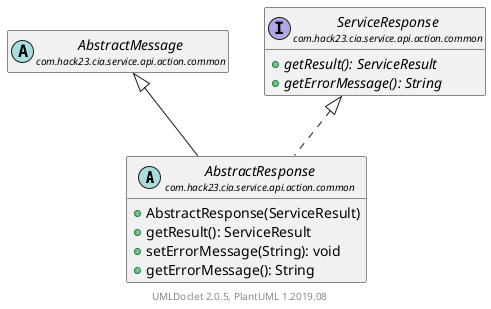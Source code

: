 @startuml
    set namespaceSeparator none
    hide empty fields
    hide empty methods

    abstract class "<size:14>AbstractResponse\n<size:10>com.hack23.cia.service.api.action.common" as com.hack23.cia.service.api.action.common.AbstractResponse [[AbstractResponse.html]] {
        +AbstractResponse(ServiceResult)
        +getResult(): ServiceResult
        +setErrorMessage(String): void
        +getErrorMessage(): String
    }

    abstract class "<size:14>AbstractMessage\n<size:10>com.hack23.cia.service.api.action.common" as com.hack23.cia.service.api.action.common.AbstractMessage [[AbstractMessage.html]]
    interface "<size:14>ServiceResponse\n<size:10>com.hack23.cia.service.api.action.common" as com.hack23.cia.service.api.action.common.ServiceResponse [[ServiceResponse.html]] {
        {abstract} +getResult(): ServiceResult
        {abstract} +getErrorMessage(): String
    }

    com.hack23.cia.service.api.action.common.AbstractMessage <|-- com.hack23.cia.service.api.action.common.AbstractResponse
    com.hack23.cia.service.api.action.common.ServiceResponse <|.. com.hack23.cia.service.api.action.common.AbstractResponse

    center footer UMLDoclet 2.0.5, PlantUML 1.2019.08
@enduml
